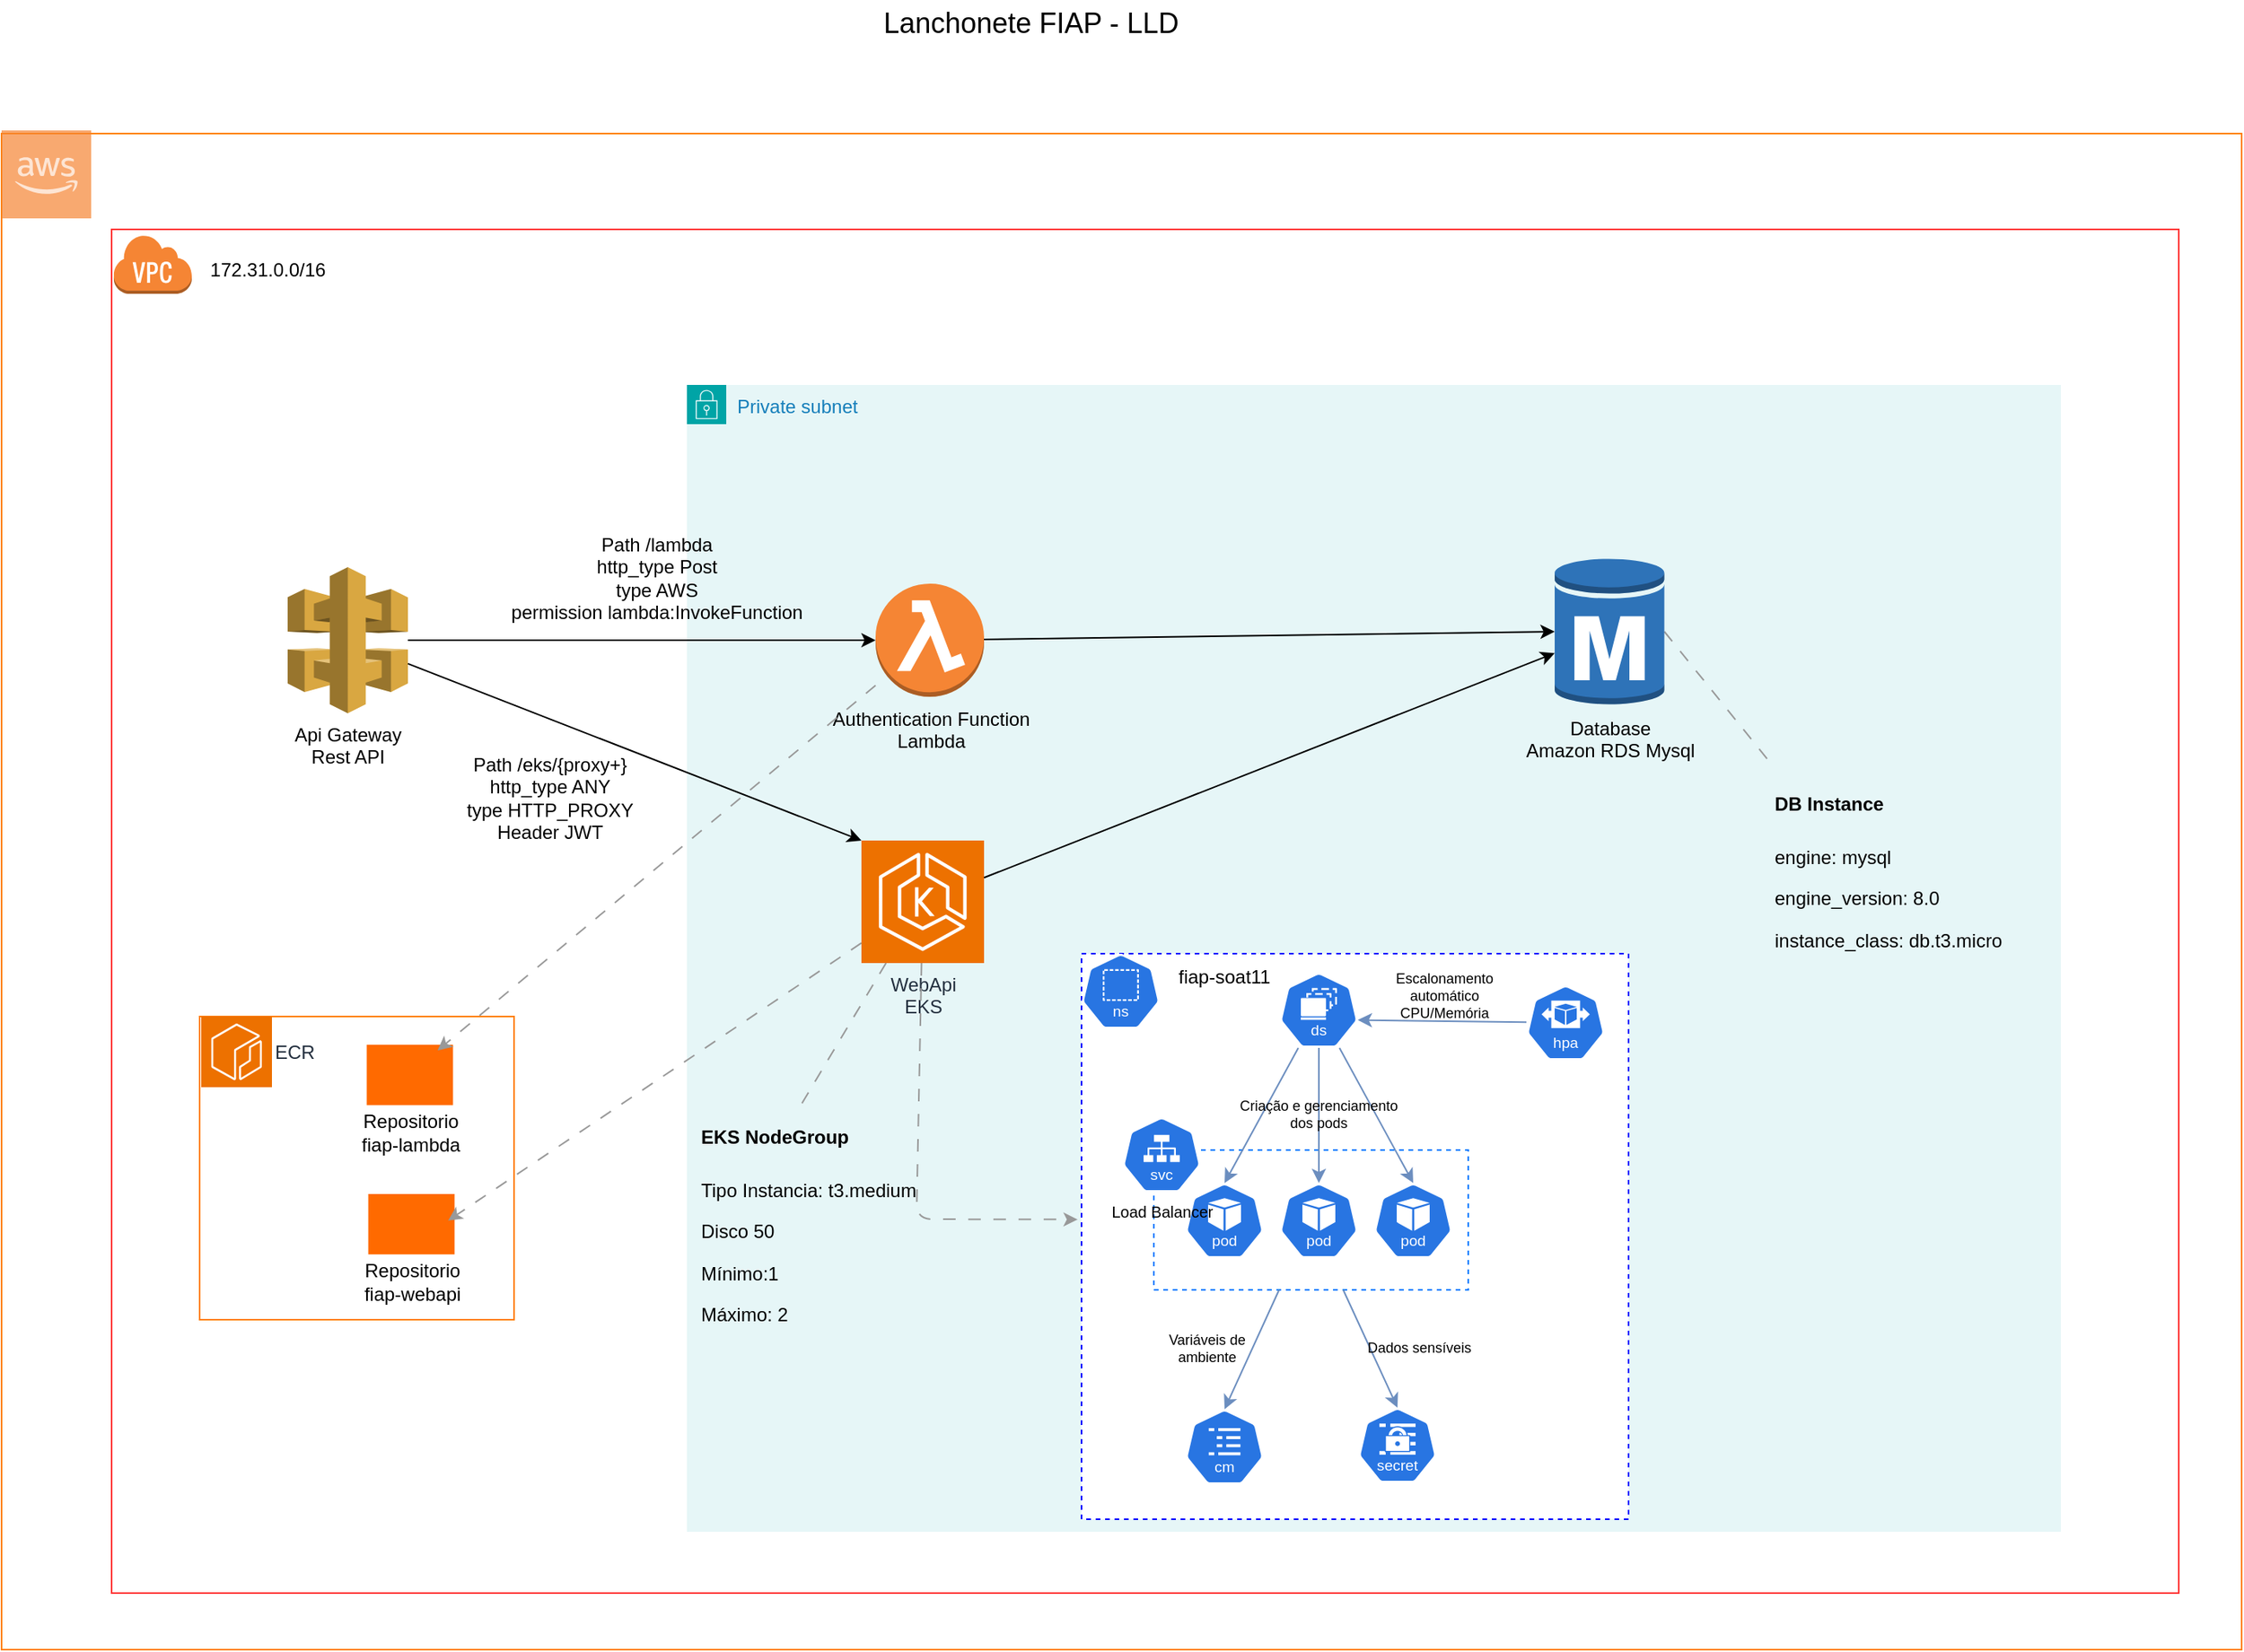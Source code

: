 <mxfile scale="1" border="10">
    <diagram id="QW_a9i0kleMxCVxmZhem" name="Page-1">
        <mxGraphModel dx="969" dy="762" grid="0" gridSize="10" guides="1" tooltips="1" connect="1" arrows="1" fold="1" page="1" pageScale="1" pageWidth="1654" pageHeight="1169" background="#ffffff" math="0" shadow="0">
            <root>
                <mxCell id="0"/>
                <mxCell id="1" parent="0"/>
                <mxCell id="27" value="Lanchonete FIAP - LLD" style="text;html=1;align=center;verticalAlign=middle;whiteSpace=wrap;rounded=0;fontSize=18;" parent="1" vertex="1">
                    <mxGeometry x="492" y="67" width="670" height="30" as="geometry"/>
                </mxCell>
                <mxCell id="42" value="" style="rounded=0;whiteSpace=wrap;html=1;strokeColor=#FF8000;" parent="1" vertex="1">
                    <mxGeometry x="172" y="152" width="1425" height="965" as="geometry"/>
                </mxCell>
                <mxCell id="43" value="" style="rounded=0;whiteSpace=wrap;html=1;strokeColor=#FF3333;" parent="1" vertex="1">
                    <mxGeometry x="242" y="213" width="1315" height="868" as="geometry"/>
                </mxCell>
                <mxCell id="44" value="172.31.0.0/16" style="text;html=1;align=center;verticalAlign=middle;whiteSpace=wrap;rounded=0;" parent="1" vertex="1">
                    <mxGeometry x="297" y="224" width="89" height="30" as="geometry"/>
                </mxCell>
                <mxCell id="45" value="" style="outlineConnect=0;dashed=0;verticalLabelPosition=bottom;verticalAlign=top;align=center;html=1;shape=mxgraph.aws3.virtual_private_cloud;fillColor=#F58534;gradientColor=none;" parent="1" vertex="1">
                    <mxGeometry x="243" y="216" width="50" height="38" as="geometry"/>
                </mxCell>
                <mxCell id="46" value="" style="outlineConnect=0;dashed=0;verticalLabelPosition=bottom;verticalAlign=top;align=center;html=1;shape=mxgraph.aws3.cloud_2;fillColor=#F58534;gradientColor=none;opacity=70;" parent="1" vertex="1">
                    <mxGeometry x="172.0" y="150" width="57" height="56" as="geometry"/>
                </mxCell>
                <mxCell id="51" value="Private subnet" style="points=[[0,0],[0.25,0],[0.5,0],[0.75,0],[1,0],[1,0.25],[1,0.5],[1,0.75],[1,1],[0.75,1],[0.5,1],[0.25,1],[0,1],[0,0.75],[0,0.5],[0,0.25]];outlineConnect=0;gradientColor=none;html=1;whiteSpace=wrap;fontSize=12;fontStyle=0;container=1;pointerEvents=0;collapsible=0;recursiveResize=0;shape=mxgraph.aws4.group;grIcon=mxgraph.aws4.group_security_group;grStroke=0;strokeColor=#00A4A6;fillColor=#E6F6F7;verticalAlign=top;align=left;spacingLeft=30;fontColor=#147EBA;dashed=0;" parent="1" vertex="1">
                    <mxGeometry x="608" y="312" width="874" height="730" as="geometry"/>
                </mxCell>
                <mxCell id="52" value="Authentication Function&lt;div&gt;Lambda&lt;/div&gt;" style="outlineConnect=0;dashed=0;verticalLabelPosition=bottom;verticalAlign=top;align=center;html=1;shape=mxgraph.aws3.lambda_function;fillColor=#F58534;gradientColor=none;" parent="51" vertex="1">
                    <mxGeometry x="120" y="126.5" width="69" height="72" as="geometry"/>
                </mxCell>
                <mxCell id="75" value="WebApi&lt;div&gt;EKS&lt;/div&gt;" style="sketch=0;points=[[0,0,0],[0.25,0,0],[0.5,0,0],[0.75,0,0],[1,0,0],[0,1,0],[0.25,1,0],[0.5,1,0],[0.75,1,0],[1,1,0],[0,0.25,0],[0,0.5,0],[0,0.75,0],[1,0.25,0],[1,0.5,0],[1,0.75,0]];outlineConnect=0;fontColor=#232F3E;fillColor=#ED7100;strokeColor=#ffffff;dashed=0;verticalLabelPosition=bottom;verticalAlign=top;align=center;html=1;fontSize=12;fontStyle=0;aspect=fixed;shape=mxgraph.aws4.resourceIcon;resIcon=mxgraph.aws4.eks;" vertex="1" parent="51">
                    <mxGeometry x="111" y="290" width="78" height="78" as="geometry"/>
                </mxCell>
                <mxCell id="53" style="edgeStyle=none;html=1;entryX=0;entryY=0.5;entryDx=0;entryDy=0;entryPerimeter=0;" parent="1" source="50" target="52" edge="1">
                    <mxGeometry relative="1" as="geometry">
                        <mxPoint x="454.75" y="468.5" as="sourcePoint"/>
                    </mxGeometry>
                </mxCell>
                <mxCell id="54" value="Path /lambda&lt;div&gt;http_type Post&lt;/div&gt;&lt;div&gt;type AWS&lt;/div&gt;&lt;div&gt;permission&amp;nbsp;lambda:InvokeFunction&lt;/div&gt;" style="text;html=1;align=center;verticalAlign=middle;whiteSpace=wrap;rounded=0;" parent="1" vertex="1">
                    <mxGeometry x="487" y="406" width="204" height="58" as="geometry"/>
                </mxCell>
                <mxCell id="50" value="Api Gateway&lt;div&gt;Rest API&lt;/div&gt;" style="outlineConnect=0;dashed=0;verticalLabelPosition=bottom;verticalAlign=top;align=center;html=1;shape=mxgraph.aws3.api_gateway;fillColor=#D9A741;gradientColor=none;" parent="1" vertex="1">
                    <mxGeometry x="354" y="428" width="76.5" height="93" as="geometry"/>
                </mxCell>
                <mxCell id="64" value="" style="rounded=0;whiteSpace=wrap;html=1;fontColor=#000000;strokeColor=#FF8000;" parent="1" vertex="1">
                    <mxGeometry x="298" y="714" width="200" height="193" as="geometry"/>
                </mxCell>
                <mxCell id="65" value="ECR" style="sketch=0;points=[[0,0,0],[0.25,0,0],[0.5,0,0],[0.75,0,0],[1,0,0],[0,1,0],[0.25,1,0],[0.5,1,0],[0.75,1,0],[1,1,0],[0,0.25,0],[0,0.5,0],[0,0.75,0],[1,0.25,0],[1,0.5,0],[1,0.75,0]];outlineConnect=0;fontColor=#232F3E;fillColor=#ED7100;strokeColor=#ffffff;dashed=0;verticalLabelPosition=middle;verticalAlign=middle;align=left;html=1;fontSize=12;fontStyle=0;aspect=fixed;shape=mxgraph.aws4.resourceIcon;resIcon=mxgraph.aws4.ecr;labelPosition=right;" vertex="1" parent="1">
                    <mxGeometry x="299" y="714" width="45" height="45" as="geometry"/>
                </mxCell>
                <mxCell id="68" value="" style="points=[];aspect=fixed;html=1;align=center;shadow=0;dashed=0;fillColor=#FF6A00;strokeColor=none;shape=mxgraph.alibaba_cloud.eci_elastic_container_instance;verticalAlign=bottom;" vertex="1" parent="1">
                    <mxGeometry x="404.28" y="732" width="54.9" height="38.4" as="geometry"/>
                </mxCell>
                <mxCell id="69" value="Repositorio&lt;div&gt;fiap-lambda&lt;/div&gt;" style="text;html=1;align=center;verticalAlign=middle;whiteSpace=wrap;rounded=0;" vertex="1" parent="1">
                    <mxGeometry x="388.45" y="773" width="88.55" height="30" as="geometry"/>
                </mxCell>
                <mxCell id="70" value="" style="points=[];aspect=fixed;html=1;align=center;shadow=0;dashed=0;fillColor=#FF6A00;strokeColor=none;shape=mxgraph.alibaba_cloud.eci_elastic_container_instance;verticalAlign=bottom;" vertex="1" parent="1">
                    <mxGeometry x="405.28" y="827" width="54.9" height="38.4" as="geometry"/>
                </mxCell>
                <mxCell id="71" value="Repositorio&lt;div&gt;fiap-webapi&lt;/div&gt;" style="text;html=1;align=center;verticalAlign=middle;whiteSpace=wrap;rounded=0;" vertex="1" parent="1">
                    <mxGeometry x="389.45" y="868" width="88.55" height="30" as="geometry"/>
                </mxCell>
                <mxCell id="74" style="html=1;entryX=0.822;entryY=0.093;entryDx=0;entryDy=0;entryPerimeter=0;dashed=1;dashPattern=8 8;strokeColor=#999999;" edge="1" parent="1" source="52" target="68">
                    <mxGeometry relative="1" as="geometry"/>
                </mxCell>
                <mxCell id="76" style="edgeStyle=none;html=1;entryX=0.925;entryY=0.441;entryDx=0;entryDy=0;entryPerimeter=0;dashed=1;dashPattern=8 8;strokeColor=#999999;" edge="1" parent="1" source="75" target="70">
                    <mxGeometry relative="1" as="geometry"/>
                </mxCell>
                <mxCell id="79" style="edgeStyle=none;html=1;entryX=0;entryY=0;entryDx=0;entryDy=0;entryPerimeter=0;" edge="1" parent="1" source="50" target="75">
                    <mxGeometry relative="1" as="geometry"/>
                </mxCell>
                <mxCell id="80" value="Path&amp;nbsp;/eks/{proxy+}&lt;div&gt;http_type ANY&lt;/div&gt;&lt;div&gt;type HTTP_PROXY&lt;br&gt;&lt;/div&gt;&lt;div&gt;Header JWT&lt;/div&gt;" style="text;html=1;align=center;verticalAlign=middle;whiteSpace=wrap;rounded=0;" vertex="1" parent="1">
                    <mxGeometry x="459.18" y="546" width="124" height="58" as="geometry"/>
                </mxCell>
                <mxCell id="166" value="" style="group" vertex="1" connectable="0" parent="1">
                    <mxGeometry x="859" y="674" width="348" height="360" as="geometry"/>
                </mxCell>
                <mxCell id="125" value="" style="rounded=0;whiteSpace=wrap;html=1;dashed=1;strokeColor=#0000FF;container=1;" vertex="1" parent="166">
                    <mxGeometry width="348" height="360" as="geometry"/>
                </mxCell>
                <mxCell id="126" value="" style="aspect=fixed;sketch=0;html=1;dashed=0;whitespace=wrap;verticalLabelPosition=bottom;verticalAlign=top;fillColor=#2875E2;strokeColor=#ffffff;points=[[0.005,0.63,0],[0.1,0.2,0],[0.9,0.2,0],[0.5,0,0],[0.995,0.63,0],[0.72,0.99,0],[0.5,1,0],[0.28,0.99,0]];shape=mxgraph.kubernetes.icon2;kubernetesLabel=1;prIcon=ns" vertex="1" parent="166">
                    <mxGeometry width="50" height="48" as="geometry"/>
                </mxCell>
                <mxCell id="127" value="" style="aspect=fixed;sketch=0;html=1;dashed=0;whitespace=wrap;verticalLabelPosition=bottom;verticalAlign=top;fillColor=#2875E2;strokeColor=#ffffff;points=[[0.005,0.63,0],[0.1,0.2,0],[0.9,0.2,0],[0.5,0,0],[0.995,0.63,0],[0.72,0.99,0],[0.5,1,0],[0.28,0.99,0]];shape=mxgraph.kubernetes.icon2;kubernetesLabel=1;prIcon=secret" vertex="1" parent="166">
                    <mxGeometry x="176" y="289" width="50" height="48" as="geometry"/>
                </mxCell>
                <mxCell id="128" value="" style="aspect=fixed;sketch=0;html=1;dashed=0;whitespace=wrap;verticalLabelPosition=bottom;verticalAlign=top;fillColor=#2875E2;strokeColor=#ffffff;points=[[0.005,0.63,0],[0.1,0.2,0],[0.9,0.2,0],[0.5,0,0],[0.995,0.63,0],[0.72,0.99,0],[0.5,1,0],[0.28,0.99,0]];shape=mxgraph.kubernetes.icon2;kubernetesLabel=1;prIcon=cm" vertex="1" parent="166">
                    <mxGeometry x="66" y="290" width="50" height="48" as="geometry"/>
                </mxCell>
                <mxCell id="129" value="" style="aspect=fixed;sketch=0;html=1;dashed=0;whitespace=wrap;verticalLabelPosition=bottom;verticalAlign=top;fillColor=#2875E2;strokeColor=#ffffff;points=[[0.005,0.63,0],[0.1,0.2,0],[0.9,0.2,0],[0.5,0,0],[0.995,0.63,0],[0.72,0.99,0],[0.5,1,0],[0.28,0.99,0]];shape=mxgraph.kubernetes.icon2;kubernetesLabel=1;prIcon=ds" vertex="1" parent="166">
                    <mxGeometry x="126" y="12" width="50" height="48" as="geometry"/>
                </mxCell>
                <mxCell id="130" value="" style="aspect=fixed;sketch=0;html=1;dashed=0;whitespace=wrap;verticalLabelPosition=bottom;verticalAlign=top;fillColor=#2875E2;strokeColor=#ffffff;points=[[0.005,0.63,0],[0.1,0.2,0],[0.9,0.2,0],[0.5,0,0],[0.995,0.63,0],[0.72,0.99,0],[0.5,1,0],[0.28,0.99,0]];shape=mxgraph.kubernetes.icon2;kubernetesLabel=1;prIcon=hpa" vertex="1" parent="166">
                    <mxGeometry x="283" y="20" width="50" height="48" as="geometry"/>
                </mxCell>
                <mxCell id="134" value="" style="rounded=0;whiteSpace=wrap;html=1;dashed=1;strokeColor=#007FFF;" vertex="1" parent="166">
                    <mxGeometry x="46" y="125" width="200" height="89" as="geometry"/>
                </mxCell>
                <mxCell id="135" value="" style="aspect=fixed;sketch=0;html=1;dashed=0;whitespace=wrap;verticalLabelPosition=bottom;verticalAlign=top;fillColor=#2875E2;strokeColor=#ffffff;points=[[0.005,0.63,0],[0.1,0.2,0],[0.9,0.2,0],[0.5,0,0],[0.995,0.63,0],[0.72,0.99,0],[0.5,1,0],[0.28,0.99,0]];shape=mxgraph.kubernetes.icon2;kubernetesLabel=1;prIcon=pod" vertex="1" parent="166">
                    <mxGeometry x="66" y="146" width="50" height="48" as="geometry"/>
                </mxCell>
                <mxCell id="136" value="" style="aspect=fixed;sketch=0;html=1;dashed=0;whitespace=wrap;verticalLabelPosition=bottom;verticalAlign=top;fillColor=#2875E2;strokeColor=#ffffff;points=[[0.005,0.63,0],[0.1,0.2,0],[0.9,0.2,0],[0.5,0,0],[0.995,0.63,0],[0.72,0.99,0],[0.5,1,0],[0.28,0.99,0]];shape=mxgraph.kubernetes.icon2;kubernetesLabel=1;prIcon=pod" vertex="1" parent="166">
                    <mxGeometry x="126" y="146" width="50" height="48" as="geometry"/>
                </mxCell>
                <mxCell id="137" value="" style="aspect=fixed;sketch=0;html=1;dashed=0;whitespace=wrap;verticalLabelPosition=bottom;verticalAlign=top;fillColor=#2875E2;strokeColor=#ffffff;points=[[0.005,0.63,0],[0.1,0.2,0],[0.9,0.2,0],[0.5,0,0],[0.995,0.63,0],[0.72,0.99,0],[0.5,1,0],[0.28,0.99,0]];shape=mxgraph.kubernetes.icon2;kubernetesLabel=1;prIcon=pod" vertex="1" parent="166">
                    <mxGeometry x="186" y="146" width="50" height="48" as="geometry"/>
                </mxCell>
                <mxCell id="138" style="edgeStyle=none;html=1;entryX=0.5;entryY=0;entryDx=0;entryDy=0;entryPerimeter=0;fillColor=#dae8fc;strokeColor=#6c8ebf;" edge="1" parent="166" source="129" target="135">
                    <mxGeometry relative="1" as="geometry"/>
                </mxCell>
                <mxCell id="139" style="edgeStyle=none;html=1;entryX=0.5;entryY=0;entryDx=0;entryDy=0;entryPerimeter=0;fillColor=#dae8fc;strokeColor=#6c8ebf;" edge="1" parent="166" source="129" target="136">
                    <mxGeometry relative="1" as="geometry"/>
                </mxCell>
                <mxCell id="140" style="edgeStyle=none;html=1;entryX=0.5;entryY=0;entryDx=0;entryDy=0;entryPerimeter=0;fillColor=#dae8fc;strokeColor=#6c8ebf;" edge="1" parent="166" source="129" target="137">
                    <mxGeometry relative="1" as="geometry"/>
                </mxCell>
                <mxCell id="148" style="edgeStyle=none;html=1;entryX=0.5;entryY=0;entryDx=0;entryDy=0;entryPerimeter=0;fillColor=#dae8fc;strokeColor=#6c8ebf;" edge="1" parent="166" source="134" target="127">
                    <mxGeometry relative="1" as="geometry"/>
                </mxCell>
                <mxCell id="149" style="edgeStyle=none;html=1;entryX=0.5;entryY=0;entryDx=0;entryDy=0;entryPerimeter=0;fillColor=#dae8fc;strokeColor=#6c8ebf;" edge="1" parent="166" source="134" target="128">
                    <mxGeometry relative="1" as="geometry"/>
                </mxCell>
                <mxCell id="151" value="fiap-soat11" style="text;html=1;align=center;verticalAlign=middle;whiteSpace=wrap;rounded=0;" vertex="1" parent="166">
                    <mxGeometry x="41" width="100" height="30" as="geometry"/>
                </mxCell>
                <mxCell id="154" style="edgeStyle=none;html=1;fillColor=#dae8fc;strokeColor=#6c8ebf;entryX=0.995;entryY=0.63;entryDx=0;entryDy=0;entryPerimeter=0;" edge="1" parent="166" source="130" target="129">
                    <mxGeometry relative="1" as="geometry">
                        <mxPoint x="186" y="42" as="targetPoint"/>
                    </mxGeometry>
                </mxCell>
                <mxCell id="155" value="Load Balancer" style="aspect=fixed;sketch=0;html=1;dashed=0;whitespace=wrap;verticalLabelPosition=bottom;verticalAlign=top;fillColor=#2875E2;strokeColor=#ffffff;points=[[0.005,0.63,0],[0.1,0.2,0],[0.9,0.2,0],[0.5,0,0],[0.995,0.63,0],[0.72,0.99,0],[0.5,1,0],[0.28,0.99,0]];shape=mxgraph.kubernetes.icon2;kubernetesLabel=1;prIcon=svc;fontSize=10;" vertex="1" parent="166">
                    <mxGeometry x="26" y="104" width="50" height="48" as="geometry"/>
                </mxCell>
                <mxCell id="157" value="Escalonamento automático&lt;div&gt;CPU/Memória&lt;/div&gt;" style="text;html=1;align=center;verticalAlign=middle;whiteSpace=wrap;rounded=0;fontSize=9;" vertex="1" parent="166">
                    <mxGeometry x="176" y="12" width="110" height="30" as="geometry"/>
                </mxCell>
                <mxCell id="158" value="Criação e gerenciamento dos pods" style="text;html=1;align=center;verticalAlign=middle;whiteSpace=wrap;rounded=0;fontSize=9;" vertex="1" parent="166">
                    <mxGeometry x="96" y="87" width="110" height="30" as="geometry"/>
                </mxCell>
                <mxCell id="159" value="Variáveis de ambiente" style="text;html=1;align=center;verticalAlign=middle;whiteSpace=wrap;rounded=0;fontSize=9;" vertex="1" parent="166">
                    <mxGeometry x="41" y="236" width="78" height="30" as="geometry"/>
                </mxCell>
                <mxCell id="160" value="Dados sensíveis" style="text;html=1;align=center;verticalAlign=middle;whiteSpace=wrap;rounded=0;fontSize=9;" vertex="1" parent="166">
                    <mxGeometry x="176" y="236" width="78" height="30" as="geometry"/>
                </mxCell>
                <mxCell id="167" style="edgeStyle=none;html=1;entryX=-0.007;entryY=0.47;entryDx=0;entryDy=0;entryPerimeter=0;dashed=1;dashPattern=8 8;strokeColor=#999999;" edge="1" parent="1" source="75" target="125">
                    <mxGeometry relative="1" as="geometry">
                        <Array as="points">
                            <mxPoint x="754" y="843"/>
                        </Array>
                    </mxGeometry>
                </mxCell>
                <mxCell id="173" value="&lt;h1 style=&quot;margin-top: 0px;&quot;&gt;&lt;font style=&quot;font-size: 12px;&quot;&gt;EKS NodeGroup&lt;/font&gt;&lt;/h1&gt;&lt;p&gt;Tipo Instancia:&amp;nbsp;t3.medium&lt;/p&gt;&lt;p&gt;Disco 50&lt;/p&gt;&lt;p&gt;Mínimo:1&lt;/p&gt;&lt;p&gt;Máximo: 2&lt;/p&gt;" style="text;html=1;whiteSpace=wrap;overflow=hidden;rounded=0;spacing=0;" vertex="1" parent="1">
                    <mxGeometry x="617" y="768" width="161" height="166" as="geometry"/>
                </mxCell>
                <mxCell id="174" style="edgeStyle=none;html=1;entryX=0.384;entryY=0.031;entryDx=0;entryDy=0;entryPerimeter=0;endArrow=none;endFill=0;dashed=1;dashPattern=8 8;strokeColor=#999999;" edge="1" parent="1" source="75" target="173">
                    <mxGeometry relative="1" as="geometry"/>
                </mxCell>
                <mxCell id="180" style="edgeStyle=none;html=1;exitX=1;exitY=0.5;exitDx=0;exitDy=0;exitPerimeter=0;entryX=0;entryY=0;entryDx=0;entryDy=0;dashed=1;dashPattern=8 8;endArrow=none;endFill=0;strokeColor=#999999;" edge="1" parent="1" source="175" target="178">
                    <mxGeometry relative="1" as="geometry"/>
                </mxCell>
                <mxCell id="175" value="Database&lt;div&gt;Amazon RDS Mysql&lt;/div&gt;" style="outlineConnect=0;dashed=0;verticalLabelPosition=bottom;verticalAlign=top;align=center;html=1;shape=mxgraph.aws3.rds_db_instance;fillColor=#2E73B8;gradientColor=none;" vertex="1" parent="1">
                    <mxGeometry x="1160" y="421" width="69.75" height="96" as="geometry"/>
                </mxCell>
                <mxCell id="176" style="edgeStyle=none;html=1;entryX=0;entryY=0.5;entryDx=0;entryDy=0;entryPerimeter=0;" edge="1" parent="1" source="52" target="175">
                    <mxGeometry relative="1" as="geometry"/>
                </mxCell>
                <mxCell id="177" style="edgeStyle=none;html=1;" edge="1" parent="1" source="75" target="175">
                    <mxGeometry relative="1" as="geometry"/>
                </mxCell>
                <mxCell id="178" value="&lt;h1 style=&quot;margin-top: 0px;&quot;&gt;&lt;span style=&quot;font-size: 12px;&quot;&gt;DB Instance&lt;/span&gt;&lt;/h1&gt;&lt;p&gt;engine: mysql&lt;/p&gt;&lt;p&gt;engine_version: 8.0&lt;/p&gt;&lt;p&gt;instance_class: db.t3.micro&lt;/p&gt;" style="text;html=1;whiteSpace=wrap;overflow=hidden;rounded=0;spacing=0;" vertex="1" parent="1">
                    <mxGeometry x="1300" y="556" width="161" height="166" as="geometry"/>
                </mxCell>
            </root>
        </mxGraphModel>
    </diagram>
</mxfile>